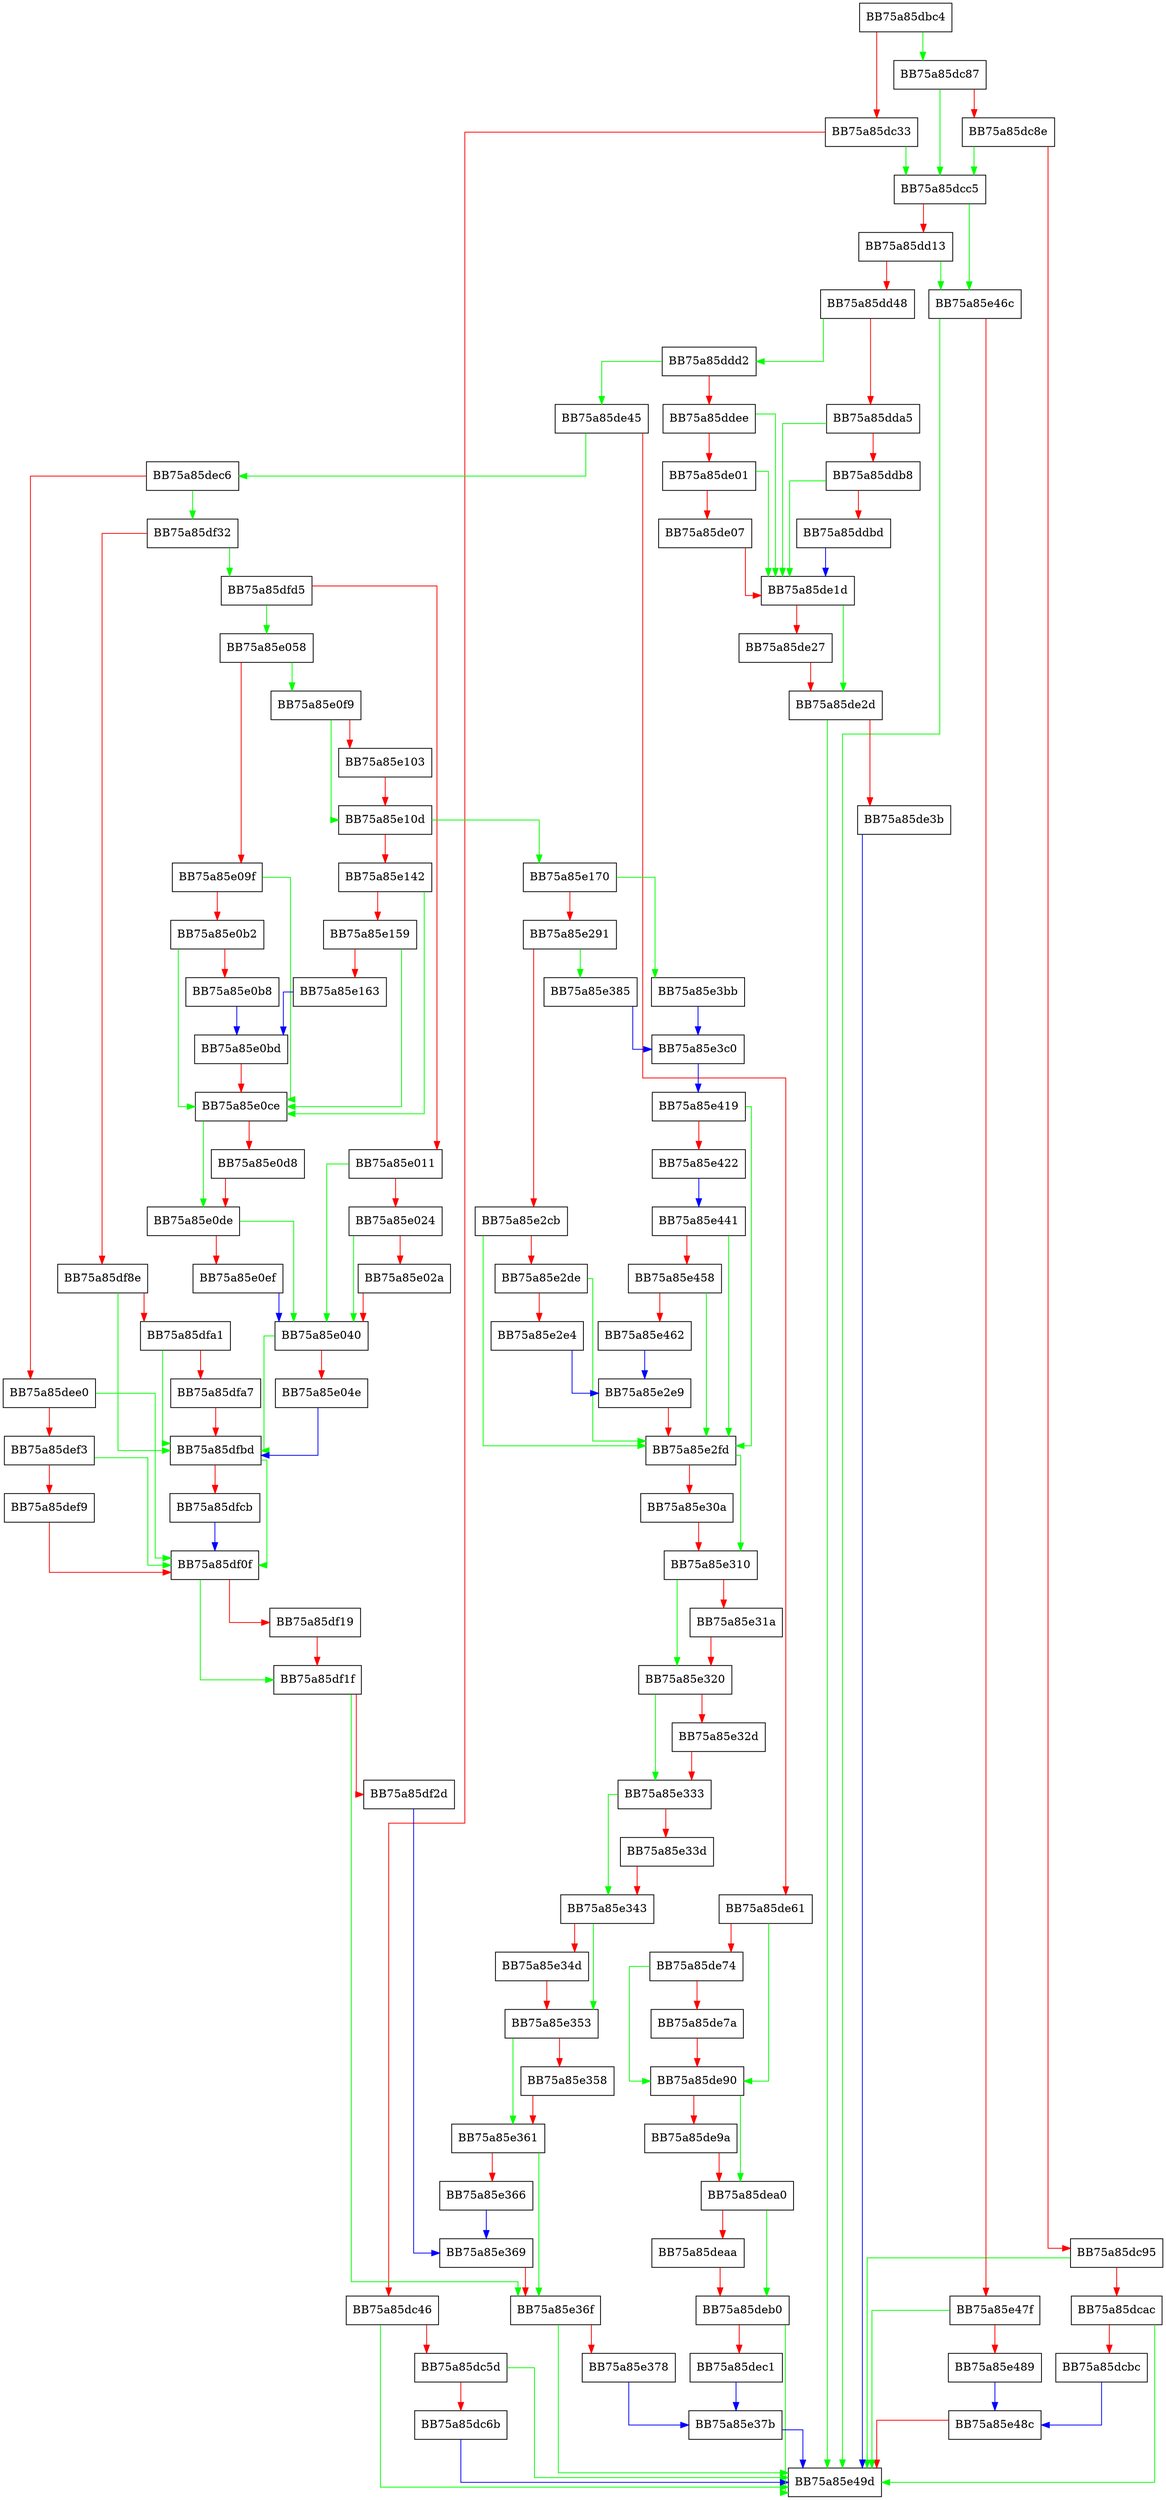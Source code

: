 digraph ProcessProtectVmEvent {
  node [shape="box"];
  graph [splines=ortho];
  BB75a85dbc4 -> BB75a85dc87 [color="green"];
  BB75a85dbc4 -> BB75a85dc33 [color="red"];
  BB75a85dc33 -> BB75a85dcc5 [color="green"];
  BB75a85dc33 -> BB75a85dc46 [color="red"];
  BB75a85dc46 -> BB75a85e49d [color="green"];
  BB75a85dc46 -> BB75a85dc5d [color="red"];
  BB75a85dc5d -> BB75a85e49d [color="green"];
  BB75a85dc5d -> BB75a85dc6b [color="red"];
  BB75a85dc6b -> BB75a85e49d [color="blue"];
  BB75a85dc87 -> BB75a85dcc5 [color="green"];
  BB75a85dc87 -> BB75a85dc8e [color="red"];
  BB75a85dc8e -> BB75a85dcc5 [color="green"];
  BB75a85dc8e -> BB75a85dc95 [color="red"];
  BB75a85dc95 -> BB75a85e49d [color="green"];
  BB75a85dc95 -> BB75a85dcac [color="red"];
  BB75a85dcac -> BB75a85e49d [color="green"];
  BB75a85dcac -> BB75a85dcbc [color="red"];
  BB75a85dcbc -> BB75a85e48c [color="blue"];
  BB75a85dcc5 -> BB75a85e46c [color="green"];
  BB75a85dcc5 -> BB75a85dd13 [color="red"];
  BB75a85dd13 -> BB75a85e46c [color="green"];
  BB75a85dd13 -> BB75a85dd48 [color="red"];
  BB75a85dd48 -> BB75a85ddd2 [color="green"];
  BB75a85dd48 -> BB75a85dda5 [color="red"];
  BB75a85dda5 -> BB75a85de1d [color="green"];
  BB75a85dda5 -> BB75a85ddb8 [color="red"];
  BB75a85ddb8 -> BB75a85de1d [color="green"];
  BB75a85ddb8 -> BB75a85ddbd [color="red"];
  BB75a85ddbd -> BB75a85de1d [color="blue"];
  BB75a85ddd2 -> BB75a85de45 [color="green"];
  BB75a85ddd2 -> BB75a85ddee [color="red"];
  BB75a85ddee -> BB75a85de1d [color="green"];
  BB75a85ddee -> BB75a85de01 [color="red"];
  BB75a85de01 -> BB75a85de1d [color="green"];
  BB75a85de01 -> BB75a85de07 [color="red"];
  BB75a85de07 -> BB75a85de1d [color="red"];
  BB75a85de1d -> BB75a85de2d [color="green"];
  BB75a85de1d -> BB75a85de27 [color="red"];
  BB75a85de27 -> BB75a85de2d [color="red"];
  BB75a85de2d -> BB75a85e49d [color="green"];
  BB75a85de2d -> BB75a85de3b [color="red"];
  BB75a85de3b -> BB75a85e49d [color="blue"];
  BB75a85de45 -> BB75a85dec6 [color="green"];
  BB75a85de45 -> BB75a85de61 [color="red"];
  BB75a85de61 -> BB75a85de90 [color="green"];
  BB75a85de61 -> BB75a85de74 [color="red"];
  BB75a85de74 -> BB75a85de90 [color="green"];
  BB75a85de74 -> BB75a85de7a [color="red"];
  BB75a85de7a -> BB75a85de90 [color="red"];
  BB75a85de90 -> BB75a85dea0 [color="green"];
  BB75a85de90 -> BB75a85de9a [color="red"];
  BB75a85de9a -> BB75a85dea0 [color="red"];
  BB75a85dea0 -> BB75a85deb0 [color="green"];
  BB75a85dea0 -> BB75a85deaa [color="red"];
  BB75a85deaa -> BB75a85deb0 [color="red"];
  BB75a85deb0 -> BB75a85e49d [color="green"];
  BB75a85deb0 -> BB75a85dec1 [color="red"];
  BB75a85dec1 -> BB75a85e37b [color="blue"];
  BB75a85dec6 -> BB75a85df32 [color="green"];
  BB75a85dec6 -> BB75a85dee0 [color="red"];
  BB75a85dee0 -> BB75a85df0f [color="green"];
  BB75a85dee0 -> BB75a85def3 [color="red"];
  BB75a85def3 -> BB75a85df0f [color="green"];
  BB75a85def3 -> BB75a85def9 [color="red"];
  BB75a85def9 -> BB75a85df0f [color="red"];
  BB75a85df0f -> BB75a85df1f [color="green"];
  BB75a85df0f -> BB75a85df19 [color="red"];
  BB75a85df19 -> BB75a85df1f [color="red"];
  BB75a85df1f -> BB75a85e36f [color="green"];
  BB75a85df1f -> BB75a85df2d [color="red"];
  BB75a85df2d -> BB75a85e369 [color="blue"];
  BB75a85df32 -> BB75a85dfd5 [color="green"];
  BB75a85df32 -> BB75a85df8e [color="red"];
  BB75a85df8e -> BB75a85dfbd [color="green"];
  BB75a85df8e -> BB75a85dfa1 [color="red"];
  BB75a85dfa1 -> BB75a85dfbd [color="green"];
  BB75a85dfa1 -> BB75a85dfa7 [color="red"];
  BB75a85dfa7 -> BB75a85dfbd [color="red"];
  BB75a85dfbd -> BB75a85df0f [color="green"];
  BB75a85dfbd -> BB75a85dfcb [color="red"];
  BB75a85dfcb -> BB75a85df0f [color="blue"];
  BB75a85dfd5 -> BB75a85e058 [color="green"];
  BB75a85dfd5 -> BB75a85e011 [color="red"];
  BB75a85e011 -> BB75a85e040 [color="green"];
  BB75a85e011 -> BB75a85e024 [color="red"];
  BB75a85e024 -> BB75a85e040 [color="green"];
  BB75a85e024 -> BB75a85e02a [color="red"];
  BB75a85e02a -> BB75a85e040 [color="red"];
  BB75a85e040 -> BB75a85dfbd [color="green"];
  BB75a85e040 -> BB75a85e04e [color="red"];
  BB75a85e04e -> BB75a85dfbd [color="blue"];
  BB75a85e058 -> BB75a85e0f9 [color="green"];
  BB75a85e058 -> BB75a85e09f [color="red"];
  BB75a85e09f -> BB75a85e0ce [color="green"];
  BB75a85e09f -> BB75a85e0b2 [color="red"];
  BB75a85e0b2 -> BB75a85e0ce [color="green"];
  BB75a85e0b2 -> BB75a85e0b8 [color="red"];
  BB75a85e0b8 -> BB75a85e0bd [color="blue"];
  BB75a85e0bd -> BB75a85e0ce [color="red"];
  BB75a85e0ce -> BB75a85e0de [color="green"];
  BB75a85e0ce -> BB75a85e0d8 [color="red"];
  BB75a85e0d8 -> BB75a85e0de [color="red"];
  BB75a85e0de -> BB75a85e040 [color="green"];
  BB75a85e0de -> BB75a85e0ef [color="red"];
  BB75a85e0ef -> BB75a85e040 [color="blue"];
  BB75a85e0f9 -> BB75a85e10d [color="green"];
  BB75a85e0f9 -> BB75a85e103 [color="red"];
  BB75a85e103 -> BB75a85e10d [color="red"];
  BB75a85e10d -> BB75a85e170 [color="green"];
  BB75a85e10d -> BB75a85e142 [color="red"];
  BB75a85e142 -> BB75a85e0ce [color="green"];
  BB75a85e142 -> BB75a85e159 [color="red"];
  BB75a85e159 -> BB75a85e0ce [color="green"];
  BB75a85e159 -> BB75a85e163 [color="red"];
  BB75a85e163 -> BB75a85e0bd [color="blue"];
  BB75a85e170 -> BB75a85e3bb [color="green"];
  BB75a85e170 -> BB75a85e291 [color="red"];
  BB75a85e291 -> BB75a85e385 [color="green"];
  BB75a85e291 -> BB75a85e2cb [color="red"];
  BB75a85e2cb -> BB75a85e2fd [color="green"];
  BB75a85e2cb -> BB75a85e2de [color="red"];
  BB75a85e2de -> BB75a85e2fd [color="green"];
  BB75a85e2de -> BB75a85e2e4 [color="red"];
  BB75a85e2e4 -> BB75a85e2e9 [color="blue"];
  BB75a85e2e9 -> BB75a85e2fd [color="red"];
  BB75a85e2fd -> BB75a85e310 [color="green"];
  BB75a85e2fd -> BB75a85e30a [color="red"];
  BB75a85e30a -> BB75a85e310 [color="red"];
  BB75a85e310 -> BB75a85e320 [color="green"];
  BB75a85e310 -> BB75a85e31a [color="red"];
  BB75a85e31a -> BB75a85e320 [color="red"];
  BB75a85e320 -> BB75a85e333 [color="green"];
  BB75a85e320 -> BB75a85e32d [color="red"];
  BB75a85e32d -> BB75a85e333 [color="red"];
  BB75a85e333 -> BB75a85e343 [color="green"];
  BB75a85e333 -> BB75a85e33d [color="red"];
  BB75a85e33d -> BB75a85e343 [color="red"];
  BB75a85e343 -> BB75a85e353 [color="green"];
  BB75a85e343 -> BB75a85e34d [color="red"];
  BB75a85e34d -> BB75a85e353 [color="red"];
  BB75a85e353 -> BB75a85e361 [color="green"];
  BB75a85e353 -> BB75a85e358 [color="red"];
  BB75a85e358 -> BB75a85e361 [color="red"];
  BB75a85e361 -> BB75a85e36f [color="green"];
  BB75a85e361 -> BB75a85e366 [color="red"];
  BB75a85e366 -> BB75a85e369 [color="blue"];
  BB75a85e369 -> BB75a85e36f [color="red"];
  BB75a85e36f -> BB75a85e49d [color="green"];
  BB75a85e36f -> BB75a85e378 [color="red"];
  BB75a85e378 -> BB75a85e37b [color="blue"];
  BB75a85e37b -> BB75a85e49d [color="blue"];
  BB75a85e385 -> BB75a85e3c0 [color="blue"];
  BB75a85e3bb -> BB75a85e3c0 [color="blue"];
  BB75a85e3c0 -> BB75a85e419 [color="blue"];
  BB75a85e419 -> BB75a85e2fd [color="green"];
  BB75a85e419 -> BB75a85e422 [color="red"];
  BB75a85e422 -> BB75a85e441 [color="blue"];
  BB75a85e441 -> BB75a85e2fd [color="green"];
  BB75a85e441 -> BB75a85e458 [color="red"];
  BB75a85e458 -> BB75a85e2fd [color="green"];
  BB75a85e458 -> BB75a85e462 [color="red"];
  BB75a85e462 -> BB75a85e2e9 [color="blue"];
  BB75a85e46c -> BB75a85e49d [color="green"];
  BB75a85e46c -> BB75a85e47f [color="red"];
  BB75a85e47f -> BB75a85e49d [color="green"];
  BB75a85e47f -> BB75a85e489 [color="red"];
  BB75a85e489 -> BB75a85e48c [color="blue"];
  BB75a85e48c -> BB75a85e49d [color="red"];
}